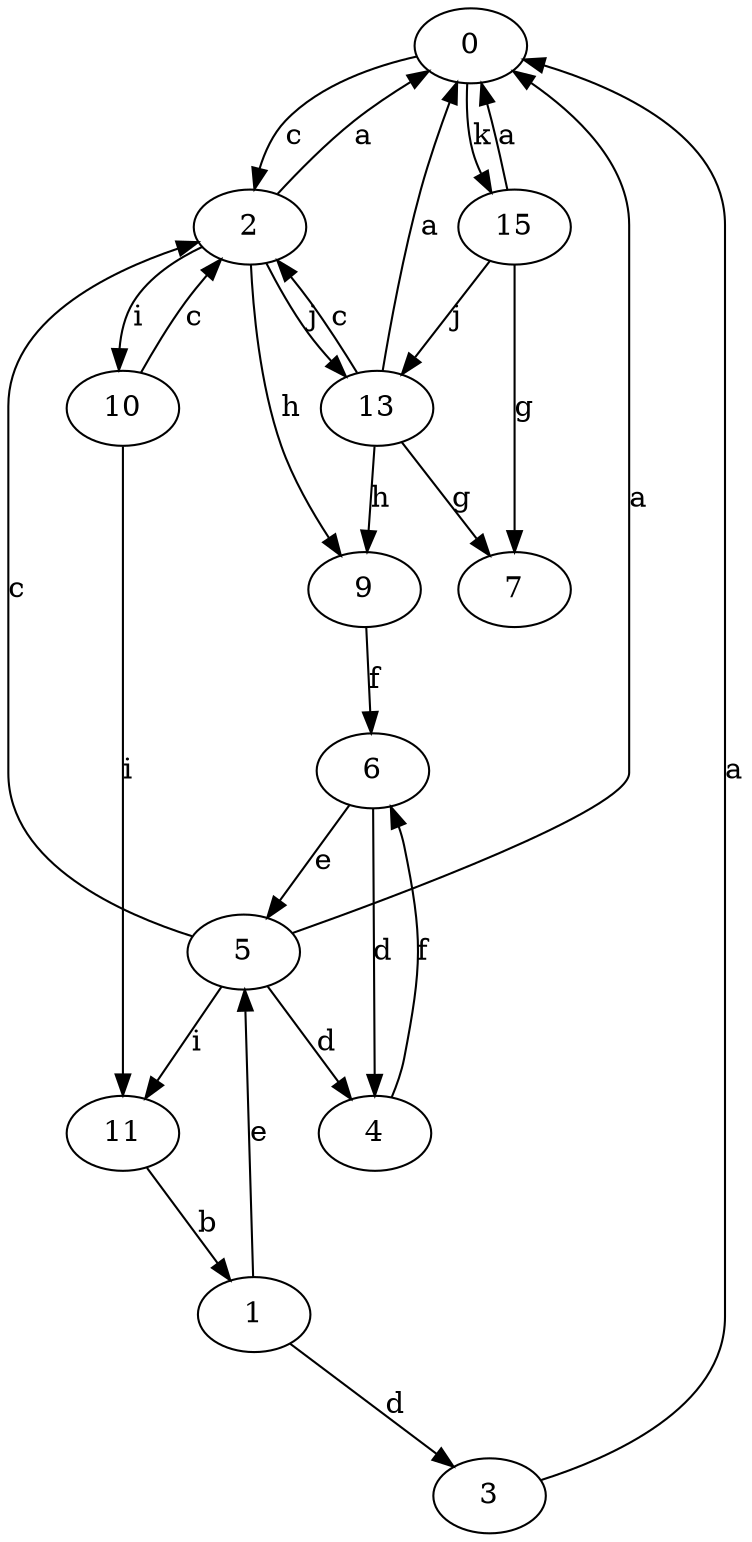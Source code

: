 strict digraph  {
0;
1;
2;
3;
4;
5;
6;
7;
9;
10;
11;
13;
15;
0 -> 2  [label=c];
0 -> 15  [label=k];
1 -> 3  [label=d];
1 -> 5  [label=e];
2 -> 0  [label=a];
2 -> 9  [label=h];
2 -> 10  [label=i];
2 -> 13  [label=j];
3 -> 0  [label=a];
4 -> 6  [label=f];
5 -> 0  [label=a];
5 -> 2  [label=c];
5 -> 4  [label=d];
5 -> 11  [label=i];
6 -> 4  [label=d];
6 -> 5  [label=e];
9 -> 6  [label=f];
10 -> 2  [label=c];
10 -> 11  [label=i];
11 -> 1  [label=b];
13 -> 0  [label=a];
13 -> 2  [label=c];
13 -> 7  [label=g];
13 -> 9  [label=h];
15 -> 0  [label=a];
15 -> 7  [label=g];
15 -> 13  [label=j];
}
